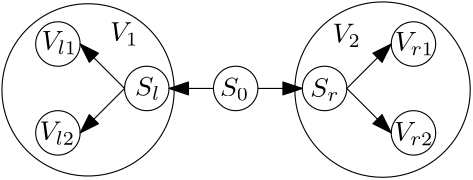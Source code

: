 <?xml version="1.0"?>
<!DOCTYPE ipe SYSTEM "ipe.dtd">
<ipe version="70206" creator="Ipe 7.2.7">
<info created="D:20171114170950" modified="D:20171114170950"/>
<ipestyle name="basic">
<symbol name="arrow/arc(spx)">
<path stroke="sym-stroke" fill="sym-stroke" pen="sym-pen">
0 0 m
-1 0.333 l
-1 -0.333 l
h
</path>
</symbol>
<symbol name="arrow/farc(spx)">
<path stroke="sym-stroke" fill="white" pen="sym-pen">
0 0 m
-1 0.333 l
-1 -0.333 l
h
</path>
</symbol>
<symbol name="arrow/ptarc(spx)">
<path stroke="sym-stroke" fill="sym-stroke" pen="sym-pen">
0 0 m
-1 0.333 l
-0.8 0 l
-1 -0.333 l
h
</path>
</symbol>
<symbol name="arrow/fptarc(spx)">
<path stroke="sym-stroke" fill="white" pen="sym-pen">
0 0 m
-1 0.333 l
-0.8 0 l
-1 -0.333 l
h
</path>
</symbol>
<symbol name="mark/circle(sx)" transformations="translations">
<path fill="sym-stroke">
0.6 0 0 0.6 0 0 e
0.4 0 0 0.4 0 0 e
</path>
</symbol>
<symbol name="mark/disk(sx)" transformations="translations">
<path fill="sym-stroke">
0.6 0 0 0.6 0 0 e
</path>
</symbol>
<symbol name="mark/fdisk(sfx)" transformations="translations">
<group>
<path fill="sym-fill">
0.5 0 0 0.5 0 0 e
</path>
<path fill="sym-stroke" fillrule="eofill">
0.6 0 0 0.6 0 0 e
0.4 0 0 0.4 0 0 e
</path>
</group>
</symbol>
<symbol name="mark/box(sx)" transformations="translations">
<path fill="sym-stroke" fillrule="eofill">
-0.6 -0.6 m
0.6 -0.6 l
0.6 0.6 l
-0.6 0.6 l
h
-0.4 -0.4 m
0.4 -0.4 l
0.4 0.4 l
-0.4 0.4 l
h
</path>
</symbol>
<symbol name="mark/square(sx)" transformations="translations">
<path fill="sym-stroke">
-0.6 -0.6 m
0.6 -0.6 l
0.6 0.6 l
-0.6 0.6 l
h
</path>
</symbol>
<symbol name="mark/fsquare(sfx)" transformations="translations">
<group>
<path fill="sym-fill">
-0.5 -0.5 m
0.5 -0.5 l
0.5 0.5 l
-0.5 0.5 l
h
</path>
<path fill="sym-stroke" fillrule="eofill">
-0.6 -0.6 m
0.6 -0.6 l
0.6 0.6 l
-0.6 0.6 l
h
-0.4 -0.4 m
0.4 -0.4 l
0.4 0.4 l
-0.4 0.4 l
h
</path>
</group>
</symbol>
<symbol name="mark/cross(sx)" transformations="translations">
<group>
<path fill="sym-stroke">
-0.43 -0.57 m
0.57 0.43 l
0.43 0.57 l
-0.57 -0.43 l
h
</path>
<path fill="sym-stroke">
-0.43 0.57 m
0.57 -0.43 l
0.43 -0.57 l
-0.57 0.43 l
h
</path>
</group>
</symbol>
<symbol name="arrow/fnormal(spx)">
<path stroke="sym-stroke" fill="white" pen="sym-pen">
0 0 m
-1 0.333 l
-1 -0.333 l
h
</path>
</symbol>
<symbol name="arrow/pointed(spx)">
<path stroke="sym-stroke" fill="sym-stroke" pen="sym-pen">
0 0 m
-1 0.333 l
-0.8 0 l
-1 -0.333 l
h
</path>
</symbol>
<symbol name="arrow/fpointed(spx)">
<path stroke="sym-stroke" fill="white" pen="sym-pen">
0 0 m
-1 0.333 l
-0.8 0 l
-1 -0.333 l
h
</path>
</symbol>
<symbol name="arrow/linear(spx)">
<path stroke="sym-stroke" pen="sym-pen">
-1 0.333 m
0 0 l
-1 -0.333 l
</path>
</symbol>
<symbol name="arrow/fdouble(spx)">
<path stroke="sym-stroke" fill="white" pen="sym-pen">
0 0 m
-1 0.333 l
-1 -0.333 l
h
-1 0 m
-2 0.333 l
-2 -0.333 l
h
</path>
</symbol>
<symbol name="arrow/double(spx)">
<path stroke="sym-stroke" fill="sym-stroke" pen="sym-pen">
0 0 m
-1 0.333 l
-1 -0.333 l
h
-1 0 m
-2 0.333 l
-2 -0.333 l
h
</path>
</symbol>
<pen name="heavier" value="0.8"/>
<pen name="fat" value="1.2"/>
<pen name="ultrafat" value="2"/>
<symbolsize name="large" value="5"/>
<symbolsize name="small" value="2"/>
<symbolsize name="tiny" value="1.1"/>
<arrowsize name="large" value="10"/>
<arrowsize name="small" value="5"/>
<arrowsize name="tiny" value="3"/>
<color name="red" value="1 0 0"/>
<color name="green" value="0 1 0"/>
<color name="blue" value="0 0 1"/>
<color name="yellow" value="1 1 0"/>
<color name="orange" value="1 0.647 0"/>
<color name="gold" value="1 0.843 0"/>
<color name="purple" value="0.627 0.125 0.941"/>
<color name="gray" value="0.745"/>
<color name="brown" value="0.647 0.165 0.165"/>
<color name="navy" value="0 0 0.502"/>
<color name="pink" value="1 0.753 0.796"/>
<color name="seagreen" value="0.18 0.545 0.341"/>
<color name="turquoise" value="0.251 0.878 0.816"/>
<color name="violet" value="0.933 0.51 0.933"/>
<color name="darkblue" value="0 0 0.545"/>
<color name="darkcyan" value="0 0.545 0.545"/>
<color name="darkgray" value="0.663"/>
<color name="darkgreen" value="0 0.392 0"/>
<color name="darkmagenta" value="0.545 0 0.545"/>
<color name="darkorange" value="1 0.549 0"/>
<color name="darkred" value="0.545 0 0"/>
<color name="lightblue" value="0.678 0.847 0.902"/>
<color name="lightcyan" value="0.878 1 1"/>
<color name="lightgray" value="0.827"/>
<color name="lightgreen" value="0.565 0.933 0.565"/>
<color name="lightyellow" value="1 1 0.878"/>
<dashstyle name="dashed" value="[4] 0"/>
<dashstyle name="dotted" value="[1 3] 0"/>
<dashstyle name="dash dotted" value="[4 2 1 2] 0"/>
<dashstyle name="dash dot dotted" value="[4 2 1 2 1 2] 0"/>
<textsize name="large" value="\large"/>
<textsize name="Large" value="\Large"/>
<textsize name="LARGE" value="\LARGE"/>
<textsize name="huge" value="\huge"/>
<textsize name="Huge" value="\Huge"/>
<textsize name="small" value="\small"/>
<textsize name="footnote" value="\footnotesize"/>
<textsize name="tiny" value="\tiny"/>
<textstyle name="center" begin="\begin{center}" end="\end{center}"/>
<textstyle name="itemize" begin="\begin{itemize}" end="\end{itemize}"/>
<textstyle name="item" begin="\begin{itemize}\item{}" end="\end{itemize}"/>
<gridsize name="4 pts" value="4"/>
<gridsize name="8 pts (~3 mm)" value="8"/>
<gridsize name="16 pts (~6 mm)" value="16"/>
<gridsize name="32 pts (~12 mm)" value="32"/>
<gridsize name="10 pts (~3.5 mm)" value="10"/>
<gridsize name="20 pts (~7 mm)" value="20"/>
<gridsize name="14 pts (~5 mm)" value="14"/>
<gridsize name="28 pts (~10 mm)" value="28"/>
<gridsize name="56 pts (~20 mm)" value="56"/>
<anglesize name="90 deg" value="90"/>
<anglesize name="60 deg" value="60"/>
<anglesize name="45 deg" value="45"/>
<anglesize name="30 deg" value="30"/>
<anglesize name="22.5 deg" value="22.5"/>
<opacity name="10%" value="0.1"/>
<opacity name="30%" value="0.3"/>
<opacity name="50%" value="0.5"/>
<opacity name="75%" value="0.75"/>
<tiling name="falling" angle="-60" step="4" width="1"/>
<tiling name="rising" angle="30" step="4" width="1"/>
</ipestyle>
<page>
<layer name="alpha"/>
<view layers="alpha" active="alpha"/>
<path layer="alpha" matrix="1 0 0 1 40 144" stroke="black" fill="white">
8 0 0 8 128 576 e
</path>
<path matrix="1 0 0 1 8 144" stroke="black" fill="white">
8 0 0 8 128 576 e
</path>
<path matrix="1 0 0 1 72 144" stroke="black" fill="white">
8 0 0 8 128 576 e
</path>
<path matrix="1 0 0 1 104 160" stroke="black" fill="white">
8 0 0 8 128 576 e
</path>
<path matrix="1 0 0 1 -24 160" stroke="black" fill="white">
8 0 0 8 128 576 e
</path>
<path matrix="1 0 0 1 -24 128" stroke="black" fill="white">
8 0 0 8 128 576 e
</path>
<path matrix="1 0 0 1 104 128" stroke="black" fill="white">
8 0 0 8 128 576 e
</path>
<path stroke="black" arrow="normal/normal">
128 720 m
112 736 l
</path>
<path stroke="black" arrow="normal/normal">
128 720 m
112 704 l
</path>
<path stroke="black" arrow="normal/normal">
160 720 m
144 720 l
</path>
<path stroke="black" arrow="normal/normal">
176 720 m
192 720 l
</path>
<path stroke="black" arrow="normal/normal">
208 720 m
224 736 l
</path>
<path stroke="black" arrow="normal/normal">
208 720 m
224 704 l
</path>
<text matrix="1 0 0 1 2.31193 -2.87731" transformations="translations" pos="160 720" stroke="black" type="label" width="10.578" height="6.812" depth="1.49" valign="baseline" style="math">S_0</text>
<text matrix="1 0 0 1 34.875 -3.06252" transformations="translations" pos="160 720" stroke="black" type="label" width="10.521" height="6.812" depth="1.49" valign="baseline" style="math">S_r</text>
<text matrix="1 0 0 1 0 -5.36553" transformations="translations" pos="131.784 722.728" stroke="black" type="label" width="9.167" height="6.812" depth="1.49" valign="baseline" style="math">S_l</text>
<text matrix="1 0 0 1 -3.33033 -4.0704" transformations="translations" pos="101.441 737.899" stroke="black" type="label" width="12.841" height="6.812" depth="1.49" valign="baseline" style="math">V_{l1}</text>
<text matrix="1 0 0 1 -0.185018 -5.55055" transformations="translations" pos="97.5555 706.816" stroke="black" type="label" width="12.841" height="6.812" depth="1.49" valign="baseline" style="math">V_{l2}</text>
<text matrix="1 0 0 1 -3.51535 -4.62546" transformations="translations" pos="228.734 738.085" stroke="black" type="label" width="14.194" height="6.812" depth="1.49" valign="baseline" style="math">V_{r1}</text>
<text matrix="1 0 0 1 -2.40524 -3.51535" transformations="translations" pos="227.438 704.596" stroke="black" type="label" width="14.194" height="6.812" depth="1.49" valign="baseline" style="math">V_{r2}</text>
<path stroke="black">
31.0018 0 0 31.0018 114.855 719.49 e
</path>
<path matrix="1 0 0 1 -0.185018 0" stroke="black">
31.5592 0 0 31.5592 221.055 719.583 e
</path>
<text matrix="1 0 0 1 -2.77527 32.9333" transformations="translations" pos="125.493 704.041" stroke="black" type="label" width="10.281" height="6.812" depth="1.49" valign="baseline" style="math">V_1</text>
<text matrix="1 0 0 1 1.48015 33.6733" transformations="translations" pos="201.351 702.746" stroke="black" type="label" width="10.281" height="6.812" depth="1.49" valign="baseline" style="math">V_2</text>
</page>
</ipe>
